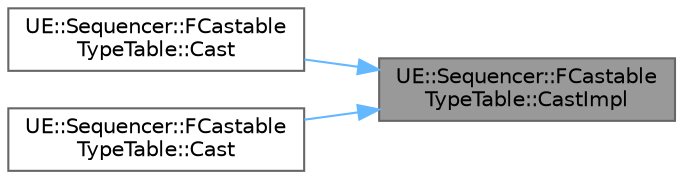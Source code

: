 digraph "UE::Sequencer::FCastableTypeTable::CastImpl"
{
 // INTERACTIVE_SVG=YES
 // LATEX_PDF_SIZE
  bgcolor="transparent";
  edge [fontname=Helvetica,fontsize=10,labelfontname=Helvetica,labelfontsize=10];
  node [fontname=Helvetica,fontsize=10,shape=box,height=0.2,width=0.4];
  rankdir="RL";
  Node1 [id="Node000001",label="UE::Sequencer::FCastable\lTypeTable::CastImpl",height=0.2,width=0.4,color="gray40", fillcolor="grey60", style="filled", fontcolor="black",tooltip="Cast implementation function."];
  Node1 -> Node2 [id="edge1_Node000001_Node000002",dir="back",color="steelblue1",style="solid",tooltip=" "];
  Node2 [id="Node000002",label="UE::Sequencer::FCastable\lTypeTable::Cast",height=0.2,width=0.4,color="grey40", fillcolor="white", style="filled",URL="$d3/dc0/structUE_1_1Sequencer_1_1FCastableTypeTable.html#a4a0fc82a07960bcdf6267d7e1884ac09",tooltip="Use this type table to cast the specified base ptr to another type."];
  Node1 -> Node3 [id="edge2_Node000001_Node000003",dir="back",color="steelblue1",style="solid",tooltip=" "];
  Node3 [id="Node000003",label="UE::Sequencer::FCastable\lTypeTable::Cast",height=0.2,width=0.4,color="grey40", fillcolor="white", style="filled",URL="$d3/dc0/structUE_1_1Sequencer_1_1FCastableTypeTable.html#ac470eff04b3e2409d986869a19f0366e",tooltip="Use this type table to cast the specified base ptr to another type."];
}
